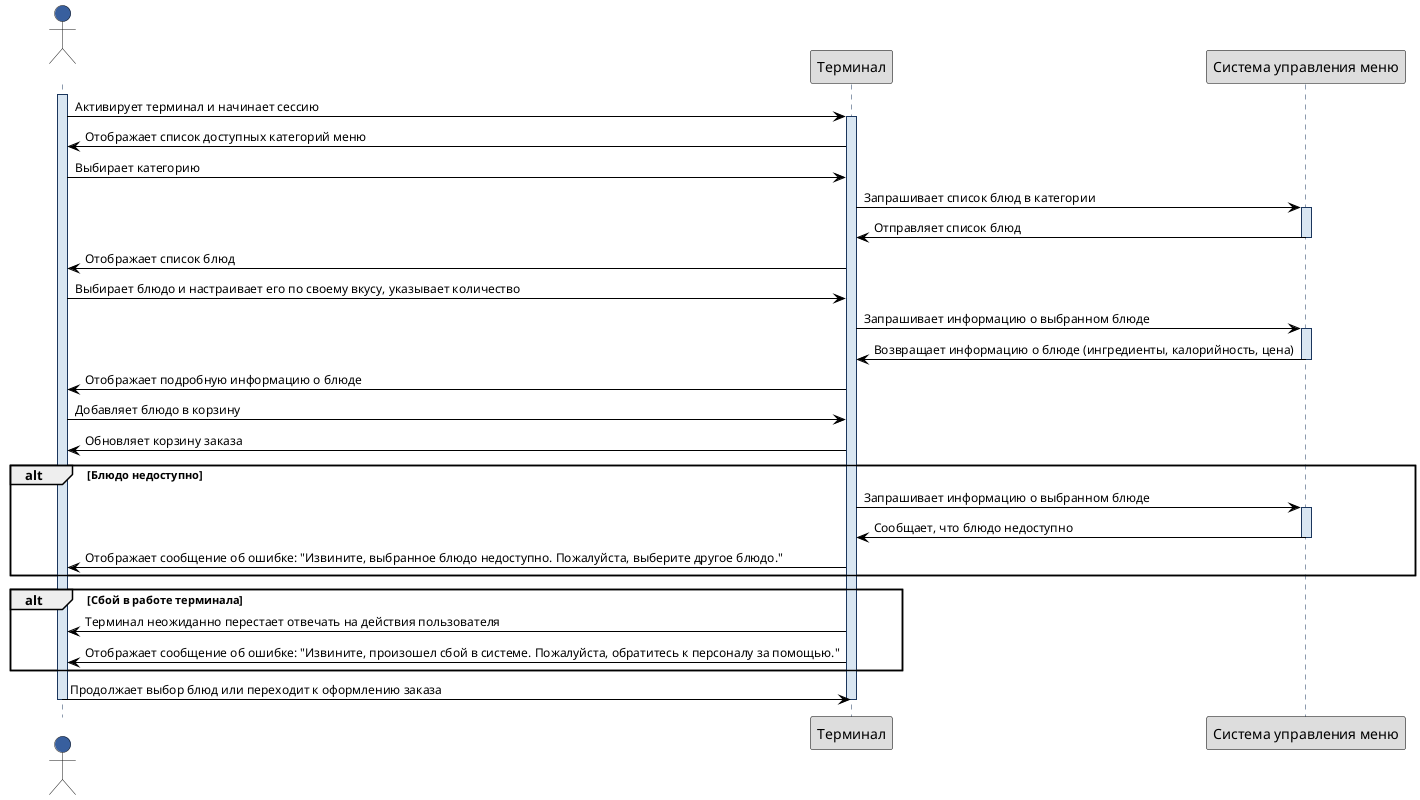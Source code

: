 @startuml
!define RECTANGLE_COLOR #1168bd
!define RECTANGLE_TEXT_COLOR #ffffff
!define RECTANGLE_BORDER_COLOR #1b365d
!define ACTOR_COLOR #385f9e
!define ACTOR_TEXT_COLOR #ffffff
!define ACTIVATE_COLOR #d9e6f2
!define TERMINAL_COLOR #DDDDDD
!define TERMINAL_BORDER_COLOR black
!define TERMINAL_TEXT_COLOR black

skinparam rectangle {
    BackgroundColor RECTANGLE_COLOR
    BorderColor RECTANGLE_BORDER_COLOR
    FontColor RECTANGLE_TEXT_COLOR
}

skinparam actor {
    BackgroundColor ACTOR_COLOR
    FontColor ACTOR_TEXT_COLOR
}

skinparam {
    SequenceLifeLineBackgroundColor ACTIVATE_COLOR
    SequenceLifeLineBorderColor RECTANGLE_BORDER_COLOR
    SequenceParticipantBackgroundColor TERMINAL_COLOR
    SequenceParticipantBorderColor TERMINAL_BORDER_COLOR
    SequenceParticipantFontColor TERMINAL_TEXT_COLOR
    SequenceArrowColor black
    SequenceArrowFontColor black
    SequenceArrowFontSize 12
}

actor Посетитель as Visitor
participant "Терминал" as Terminal
participant "Система управления меню" as MenuSystem

activate Visitor
Visitor -> Terminal: Активирует терминал и начинает сессию
activate Terminal
Terminal -> Visitor: Отображает список доступных категорий меню
Visitor -> Terminal: Выбирает категорию
Terminal -> MenuSystem: Запрашивает список блюд в категории
activate MenuSystem
MenuSystem -> Terminal: Отправляет список блюд
deactivate MenuSystem
Terminal -> Visitor: Отображает список блюд
Visitor -> Terminal: Выбирает блюдо и настраивает его по своему вкусу, указывает количество
Terminal -> MenuSystem: Запрашивает информацию о выбранном блюде
activate MenuSystem
MenuSystem -> Terminal: Возвращает информацию о блюде (ингредиенты, калорийность, цена)
deactivate MenuSystem
Terminal -> Visitor: Отображает подробную информацию о блюде
Visitor -> Terminal: Добавляет блюдо в корзину
Terminal -> Visitor: Обновляет корзину заказа

alt Блюдо недоступно
    Terminal -> MenuSystem: Запрашивает информацию о выбранном блюде
    activate MenuSystem
    MenuSystem -> Terminal: Сообщает, что блюдо недоступно
    deactivate MenuSystem
    Terminal -> Visitor: Отображает сообщение об ошибке: "Извините, выбранное блюдо недоступно. Пожалуйста, выберите другое блюдо."
end

alt Сбой в работе терминала
    Terminal -> Visitor: Терминал неожиданно перестает отвечать на действия пользователя
    Terminal -> Visitor: Отображает сообщение об ошибке: "Извините, произошел сбой в системе. Пожалуйста, обратитесь к персоналу за помощью."
end

Visitor -> Terminal: Продолжает выбор блюд или переходит к оформлению заказа
deactivate Terminal
deactivate Visitor

@enduml
